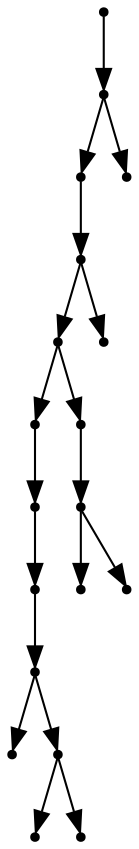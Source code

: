 digraph {
  18 [shape=point];
  17 [shape=point];
  15 [shape=point];
  14 [shape=point];
  12 [shape=point];
  7 [shape=point];
  6 [shape=point];
  5 [shape=point];
  4 [shape=point];
  0 [shape=point];
  3 [shape=point];
  1 [shape=point];
  2 [shape=point];
  11 [shape=point];
  10 [shape=point];
  8 [shape=point];
  9 [shape=point];
  13 [shape=point];
  16 [shape=point];
18 -> 17;
17 -> 15;
15 -> 14;
14 -> 12;
12 -> 7;
7 -> 6;
6 -> 5;
5 -> 4;
4 -> 0;
4 -> 3;
3 -> 1;
3 -> 2;
12 -> 11;
11 -> 10;
10 -> 8;
10 -> 9;
14 -> 13;
17 -> 16;
}
